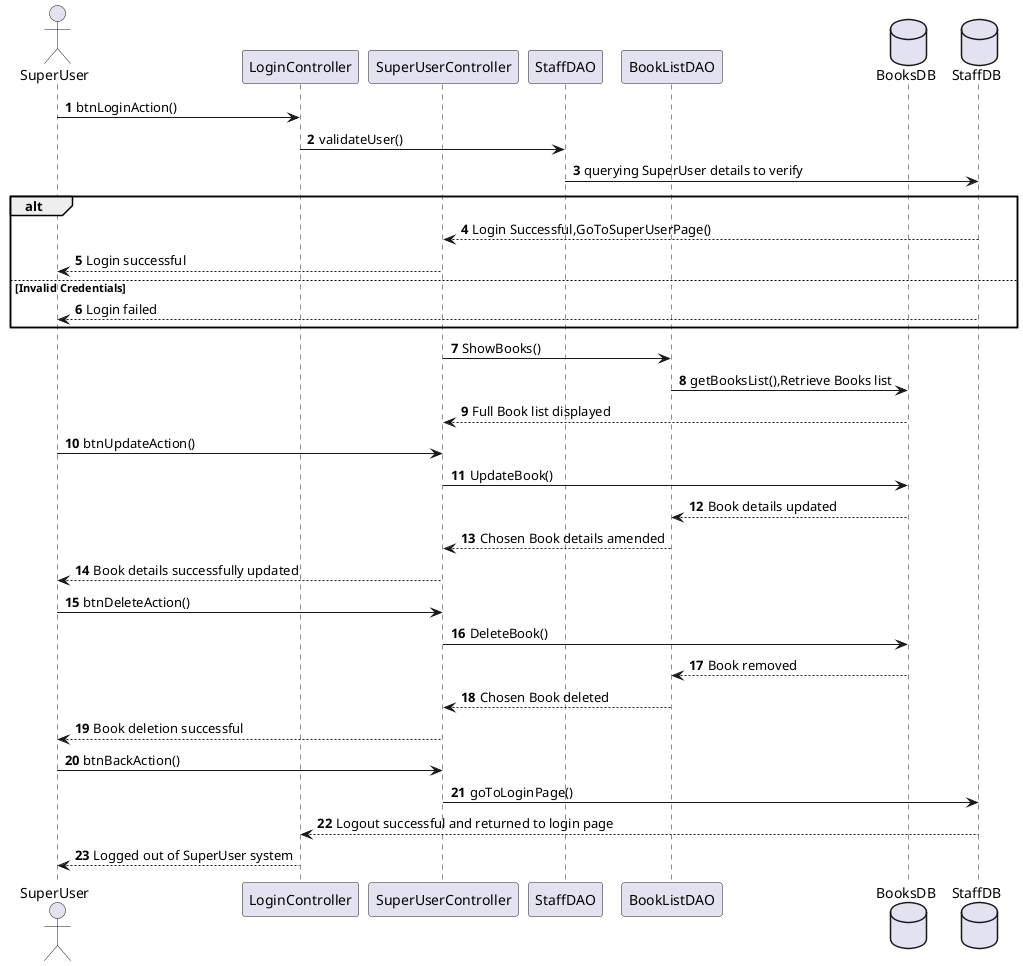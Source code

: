 @startuml

autonumber

actor SuperUser
participant LoginController
participant SuperUserController
participant StaffDAO
participant BookListDAO
Database BooksDB
Database StaffDB
'Login'
SuperUser->LoginController:btnLoginAction()
LoginController->StaffDAO: validateUser()
StaffDAO->StaffDB:querying SuperUser details to verify
alt
    StaffDB-->SuperUserController:Login Successful,GoToSuperUserPage()
    SuperUserController-->SuperUser:Login successful
else Invalid Credentials
     StaffDB-->SuperUser:Login failed

end
'Show books'
SuperUserController->BookListDAO:ShowBooks()
BookListDAO->BooksDB:getBooksList(),Retrieve Books list
BooksDB-->SuperUserController:Full Book list displayed

'UpdateBooks'
SuperUser->SuperUserController:btnUpdateAction()
SuperUserController->BooksDB:UpdateBook()
BooksDB-->BookListDAO:Book details updated
BookListDAO-->SuperUserController:Chosen Book details amended
SuperUserController-->SuperUser:Book details successfully updated
'DeleteBooks'
SuperUser->SuperUserController:btnDeleteAction()
SuperUserController->BooksDB:DeleteBook()
BooksDB-->BookListDAO:Book removed
BookListDAO-->SuperUserController:Chosen Book deleted
SuperUserController-->SuperUser:Book deletion successful
'Log out'
SuperUser->SuperUserController:btnBackAction()
SuperUserController->StaffDB:goToLoginPage()
StaffDB-->LoginController:Logout successful and returned to login page
LoginController-->SuperUser:Logged out of SuperUser system
@enduml